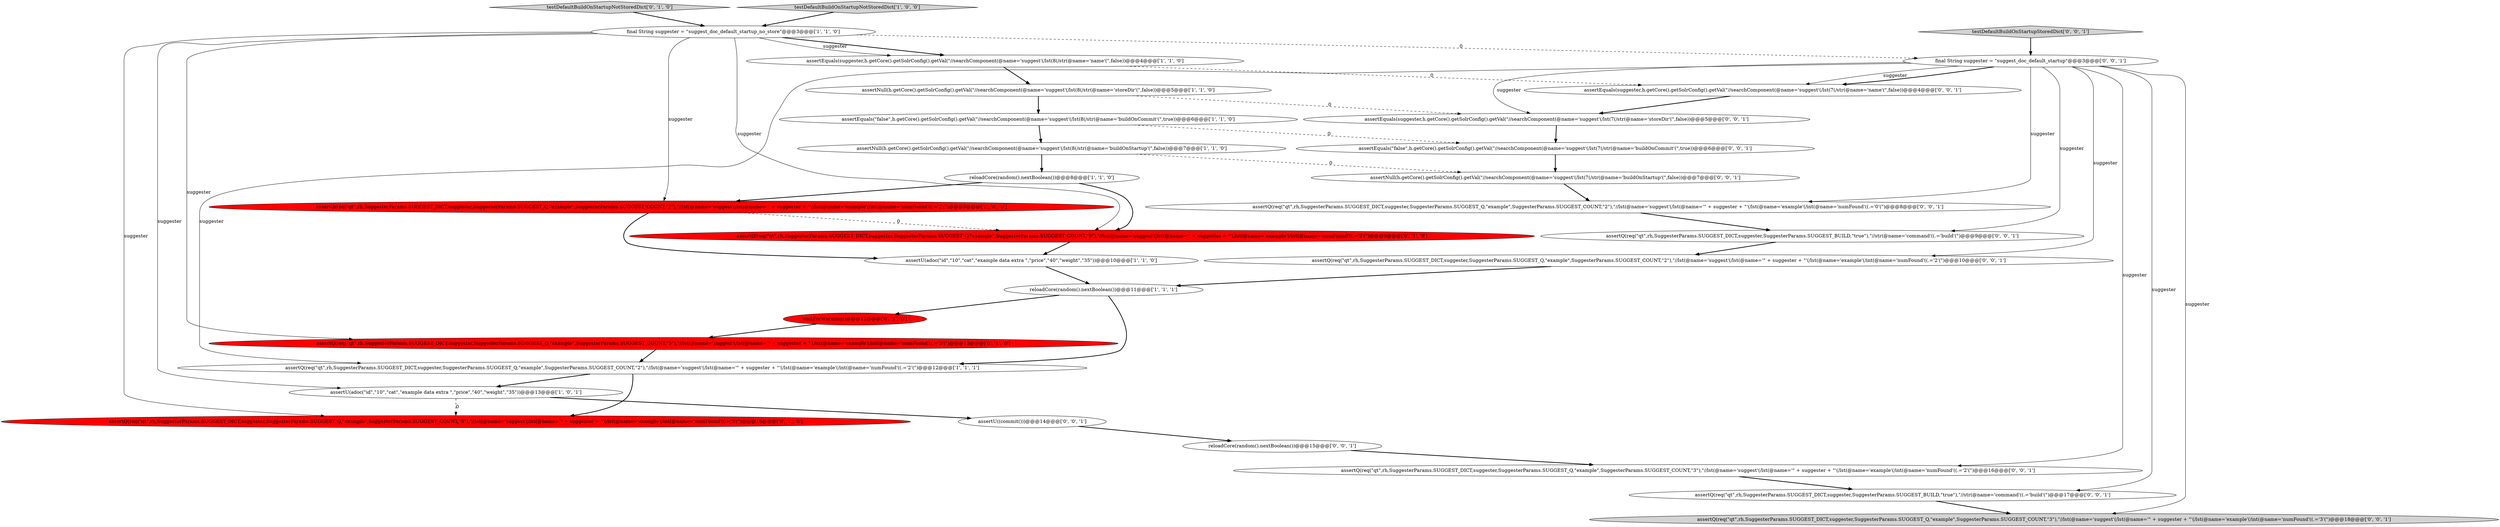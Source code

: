 digraph {
0 [style = filled, label = "reloadCore(random().nextBoolean())@@@8@@@['1', '1', '0']", fillcolor = white, shape = ellipse image = "AAA0AAABBB1BBB"];
24 [style = filled, label = "testDefaultBuildOnStartupStoredDict['0', '0', '1']", fillcolor = lightgray, shape = diamond image = "AAA0AAABBB3BBB"];
21 [style = filled, label = "assertU((commit()))@@@14@@@['0', '0', '1']", fillcolor = white, shape = ellipse image = "AAA0AAABBB3BBB"];
13 [style = filled, label = "assertQ(req(\"qt\",rh,SuggesterParams.SUGGEST_DICT,suggester,SuggesterParams.SUGGEST_Q,\"example\",SuggesterParams.SUGGEST_COUNT,\"5\"),\"//lst(@name='suggest'(/lst(@name='\" + suggester + \"'(/lst(@name='example'(/int(@name='numFound'((.='2'(\")@@@9@@@['0', '1', '0']", fillcolor = red, shape = ellipse image = "AAA1AAABBB2BBB"];
27 [style = filled, label = "assertQ(req(\"qt\",rh,SuggesterParams.SUGGEST_DICT,suggester,SuggesterParams.SUGGEST_Q,\"example\",SuggesterParams.SUGGEST_COUNT,\"2\"),\"//lst(@name='suggest'(/lst(@name='\" + suggester + \"'(/lst(@name='example'(/int(@name='numFound'((.='0'(\")@@@8@@@['0', '0', '1']", fillcolor = white, shape = ellipse image = "AAA0AAABBB3BBB"];
6 [style = filled, label = "final String suggester = \"suggest_doc_default_startup_no_store\"@@@3@@@['1', '1', '0']", fillcolor = white, shape = ellipse image = "AAA0AAABBB1BBB"];
12 [style = filled, label = "waitForWarming()@@@12@@@['0', '1', '0']", fillcolor = red, shape = ellipse image = "AAA1AAABBB2BBB"];
4 [style = filled, label = "assertU(adoc(\"id\",\"10\",\"cat\",\"example data extra \",\"price\",\"40\",\"weight\",\"35\"))@@@10@@@['1', '1', '0']", fillcolor = white, shape = ellipse image = "AAA0AAABBB1BBB"];
1 [style = filled, label = "assertEquals(suggester,h.getCore().getSolrConfig().getVal(\"//searchComponent(@name='suggest'(/lst(8(/str(@name='name'(\",false))@@@4@@@['1', '1', '0']", fillcolor = white, shape = ellipse image = "AAA0AAABBB1BBB"];
10 [style = filled, label = "assertU(adoc(\"id\",\"10\",\"cat\",\"example data extra \",\"price\",\"40\",\"weight\",\"35\"))@@@13@@@['1', '0', '1']", fillcolor = white, shape = ellipse image = "AAA0AAABBB1BBB"];
18 [style = filled, label = "assertQ(req(\"qt\",rh,SuggesterParams.SUGGEST_DICT,suggester,SuggesterParams.SUGGEST_Q,\"example\",SuggesterParams.SUGGEST_COUNT,\"3\"),\"//lst(@name='suggest'(/lst(@name='\" + suggester + \"'(/lst(@name='example'(/int(@name='numFound'((.='2'(\")@@@16@@@['0', '0', '1']", fillcolor = white, shape = ellipse image = "AAA0AAABBB3BBB"];
28 [style = filled, label = "assertQ(req(\"qt\",rh,SuggesterParams.SUGGEST_DICT,suggester,SuggesterParams.SUGGEST_Q,\"example\",SuggesterParams.SUGGEST_COUNT,\"3\"),\"//lst(@name='suggest'(/lst(@name='\" + suggester + \"'(/lst(@name='example'(/int(@name='numFound'((.='3'(\")@@@18@@@['0', '0', '1']", fillcolor = lightgray, shape = ellipse image = "AAA0AAABBB3BBB"];
11 [style = filled, label = "assertEquals(\"false\",h.getCore().getSolrConfig().getVal(\"//searchComponent(@name='suggest'(/lst(8(/str(@name='buildOnCommit'(\",true))@@@6@@@['1', '1', '0']", fillcolor = white, shape = ellipse image = "AAA0AAABBB1BBB"];
7 [style = filled, label = "assertNull(h.getCore().getSolrConfig().getVal(\"//searchComponent(@name='suggest'(/lst(8(/str(@name='buildOnStartup'(\",false))@@@7@@@['1', '1', '0']", fillcolor = white, shape = ellipse image = "AAA0AAABBB1BBB"];
9 [style = filled, label = "assertNull(h.getCore().getSolrConfig().getVal(\"//searchComponent(@name='suggest'(/lst(8(/str(@name='storeDir'(\",false))@@@5@@@['1', '1', '0']", fillcolor = white, shape = ellipse image = "AAA0AAABBB1BBB"];
29 [style = filled, label = "assertEquals(suggester,h.getCore().getSolrConfig().getVal(\"//searchComponent(@name='suggest'(/lst(7(/str(@name='storeDir'(\",false))@@@5@@@['0', '0', '1']", fillcolor = white, shape = ellipse image = "AAA0AAABBB3BBB"];
8 [style = filled, label = "assertQ(req(\"qt\",rh,SuggesterParams.SUGGEST_DICT,suggester,SuggesterParams.SUGGEST_Q,\"example\",SuggesterParams.SUGGEST_COUNT,\"2\"),\"//lst(@name='suggest'(/lst(@name='\" + suggester + \"'(/lst(@name='example'(/int(@name='numFound'((.='2'(\")@@@12@@@['1', '1', '1']", fillcolor = white, shape = ellipse image = "AAA0AAABBB1BBB"];
26 [style = filled, label = "assertQ(req(\"qt\",rh,SuggesterParams.SUGGEST_DICT,suggester,SuggesterParams.SUGGEST_BUILD,\"true\"),\"//str(@name='command'((.='build'(\")@@@17@@@['0', '0', '1']", fillcolor = white, shape = ellipse image = "AAA0AAABBB3BBB"];
22 [style = filled, label = "assertQ(req(\"qt\",rh,SuggesterParams.SUGGEST_DICT,suggester,SuggesterParams.SUGGEST_BUILD,\"true\"),\"//str(@name='command'((.='build'(\")@@@9@@@['0', '0', '1']", fillcolor = white, shape = ellipse image = "AAA0AAABBB3BBB"];
20 [style = filled, label = "assertEquals(suggester,h.getCore().getSolrConfig().getVal(\"//searchComponent(@name='suggest'(/lst(7(/str(@name='name'(\",false))@@@4@@@['0', '0', '1']", fillcolor = white, shape = ellipse image = "AAA0AAABBB3BBB"];
3 [style = filled, label = "assertQ(req(\"qt\",rh,SuggesterParams.SUGGEST_DICT,suggester,SuggesterParams.SUGGEST_Q,\"example\",SuggesterParams.SUGGEST_COUNT,\"2\"),\"//lst(@name='suggest'(/lst(@name='\" + suggester + \"'(/lst(@name='example'(/int(@name='numFound'((.='2'(\")@@@9@@@['1', '0', '0']", fillcolor = red, shape = ellipse image = "AAA1AAABBB1BBB"];
15 [style = filled, label = "testDefaultBuildOnStartupNotStoredDict['0', '1', '0']", fillcolor = lightgray, shape = diamond image = "AAA0AAABBB2BBB"];
16 [style = filled, label = "assertQ(req(\"qt\",rh,SuggesterParams.SUGGEST_DICT,suggester,SuggesterParams.SUGGEST_Q,\"example\",SuggesterParams.SUGGEST_COUNT,\"5\"),\"//lst(@name='suggest'(/lst(@name='\" + suggester + \"'(/lst(@name='example'(/int(@name='numFound'((.='2'(\")@@@13@@@['0', '1', '0']", fillcolor = red, shape = ellipse image = "AAA1AAABBB2BBB"];
19 [style = filled, label = "assertQ(req(\"qt\",rh,SuggesterParams.SUGGEST_DICT,suggester,SuggesterParams.SUGGEST_Q,\"example\",SuggesterParams.SUGGEST_COUNT,\"2\"),\"//lst(@name='suggest'(/lst(@name='\" + suggester + \"'(/lst(@name='example'(/int(@name='numFound'((.='2'(\")@@@10@@@['0', '0', '1']", fillcolor = white, shape = ellipse image = "AAA0AAABBB3BBB"];
25 [style = filled, label = "final String suggester = \"suggest_doc_default_startup\"@@@3@@@['0', '0', '1']", fillcolor = white, shape = ellipse image = "AAA0AAABBB3BBB"];
5 [style = filled, label = "reloadCore(random().nextBoolean())@@@11@@@['1', '1', '1']", fillcolor = white, shape = ellipse image = "AAA0AAABBB1BBB"];
30 [style = filled, label = "assertNull(h.getCore().getSolrConfig().getVal(\"//searchComponent(@name='suggest'(/lst(7(/str(@name='buildOnStartup'(\",false))@@@7@@@['0', '0', '1']", fillcolor = white, shape = ellipse image = "AAA0AAABBB3BBB"];
17 [style = filled, label = "assertEquals(\"false\",h.getCore().getSolrConfig().getVal(\"//searchComponent(@name='suggest'(/lst(7(/str(@name='buildOnCommit'(\",true))@@@6@@@['0', '0', '1']", fillcolor = white, shape = ellipse image = "AAA0AAABBB3BBB"];
14 [style = filled, label = "assertQ(req(\"qt\",rh,SuggesterParams.SUGGEST_DICT,suggester,SuggesterParams.SUGGEST_Q,\"example\",SuggesterParams.SUGGEST_COUNT,\"5\"),\"//lst(@name='suggest'(/lst(@name='\" + suggester + \"'(/lst(@name='example'(/int(@name='numFound'((.='3'(\")@@@15@@@['0', '1', '0']", fillcolor = red, shape = ellipse image = "AAA1AAABBB2BBB"];
23 [style = filled, label = "reloadCore(random().nextBoolean())@@@15@@@['0', '0', '1']", fillcolor = white, shape = ellipse image = "AAA0AAABBB3BBB"];
2 [style = filled, label = "testDefaultBuildOnStartupNotStoredDict['1', '0', '0']", fillcolor = lightgray, shape = diamond image = "AAA0AAABBB1BBB"];
0->3 [style = bold, label=""];
25->27 [style = solid, label="suggester"];
5->8 [style = bold, label=""];
8->10 [style = bold, label=""];
29->17 [style = bold, label=""];
9->11 [style = bold, label=""];
0->13 [style = bold, label=""];
25->20 [style = solid, label="suggester"];
16->8 [style = bold, label=""];
20->29 [style = bold, label=""];
25->22 [style = solid, label="suggester"];
22->19 [style = bold, label=""];
2->6 [style = bold, label=""];
30->27 [style = bold, label=""];
18->26 [style = bold, label=""];
8->14 [style = bold, label=""];
7->0 [style = bold, label=""];
15->6 [style = bold, label=""];
12->16 [style = bold, label=""];
17->30 [style = bold, label=""];
10->21 [style = bold, label=""];
11->17 [style = dashed, label="0"];
6->3 [style = solid, label="suggester"];
25->18 [style = solid, label="suggester"];
3->13 [style = dashed, label="0"];
25->19 [style = solid, label="suggester"];
3->4 [style = bold, label=""];
27->22 [style = bold, label=""];
1->9 [style = bold, label=""];
6->14 [style = solid, label="suggester"];
1->20 [style = dashed, label="0"];
6->13 [style = solid, label="suggester"];
19->5 [style = bold, label=""];
6->1 [style = bold, label=""];
6->1 [style = solid, label="suggester"];
25->20 [style = bold, label=""];
9->29 [style = dashed, label="0"];
6->25 [style = dashed, label="0"];
5->12 [style = bold, label=""];
24->25 [style = bold, label=""];
7->30 [style = dashed, label="0"];
25->28 [style = solid, label="suggester"];
26->28 [style = bold, label=""];
6->10 [style = solid, label="suggester"];
25->8 [style = solid, label="suggester"];
21->23 [style = bold, label=""];
25->26 [style = solid, label="suggester"];
25->29 [style = solid, label="suggester"];
4->5 [style = bold, label=""];
23->18 [style = bold, label=""];
11->7 [style = bold, label=""];
10->14 [style = dashed, label="0"];
6->16 [style = solid, label="suggester"];
13->4 [style = bold, label=""];
}
